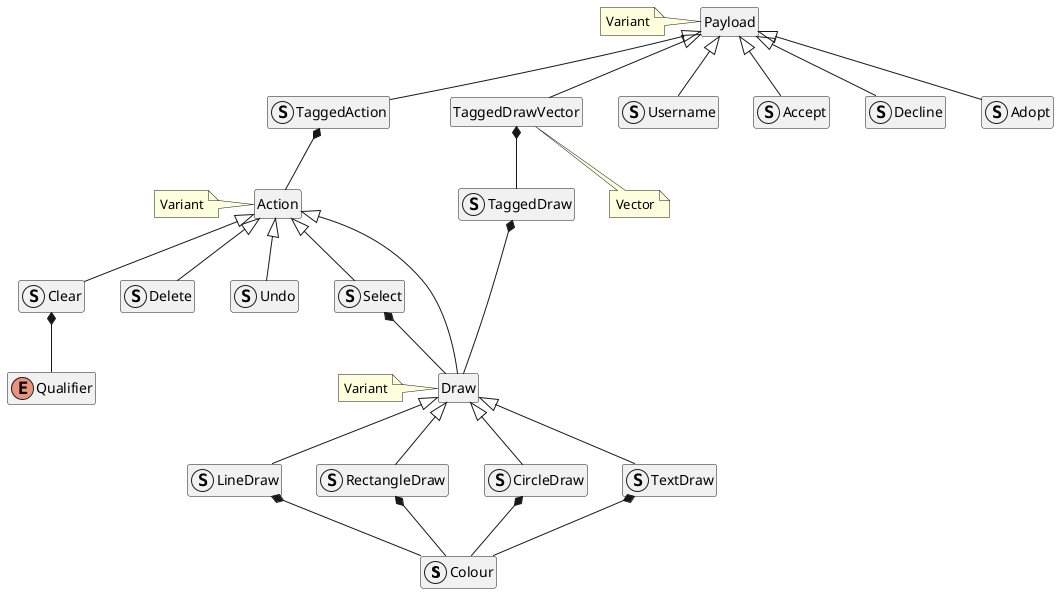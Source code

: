 @startuml
struct Colour {}

struct LineDraw {}
struct RectangleDraw {}
struct CircleDraw {}
struct TextDraw {}

struct Draw {}
note left: Variant

hide Draw circle

LineDraw *-- Colour
RectangleDraw *-- Colour
CircleDraw *-- Colour
TextDraw *-- Colour

Draw <|-- LineDraw
Draw <|-- RectangleDraw
Draw <|-- CircleDraw
Draw <|-- TextDraw

struct Select {}

Select *-- Draw

struct Select {}
struct Delete {}
struct Undo {}

enum Qualifier {}

struct Clear {}

Clear *-- Qualifier

struct Action {}
note left: Variant

hide Action circle

Action <|-- Draw
Action <|-- Select
Action <|-- Delete
Action <|-- Undo
Action <|-- Clear

struct TaggedAction {}

TaggedAction *-- Action

struct TaggedDraw {}

TaggedDraw *-- Draw

struct TaggedDrawVector {}
note bottom: Vector

hide TaggedDrawVector circle

TaggedDrawVector *-- TaggedDraw

struct Username {}
struct Accept {}
struct Decline {}
struct Adopt {}

struct Payload {}
note left: Variant

Payload <|-- TaggedAction
Payload <|-- TaggedDrawVector
Payload <|-- Username
Payload <|-- Accept
Payload <|-- Decline
Payload <|-- Adopt

hide Payload circle

hide members
@enduml
